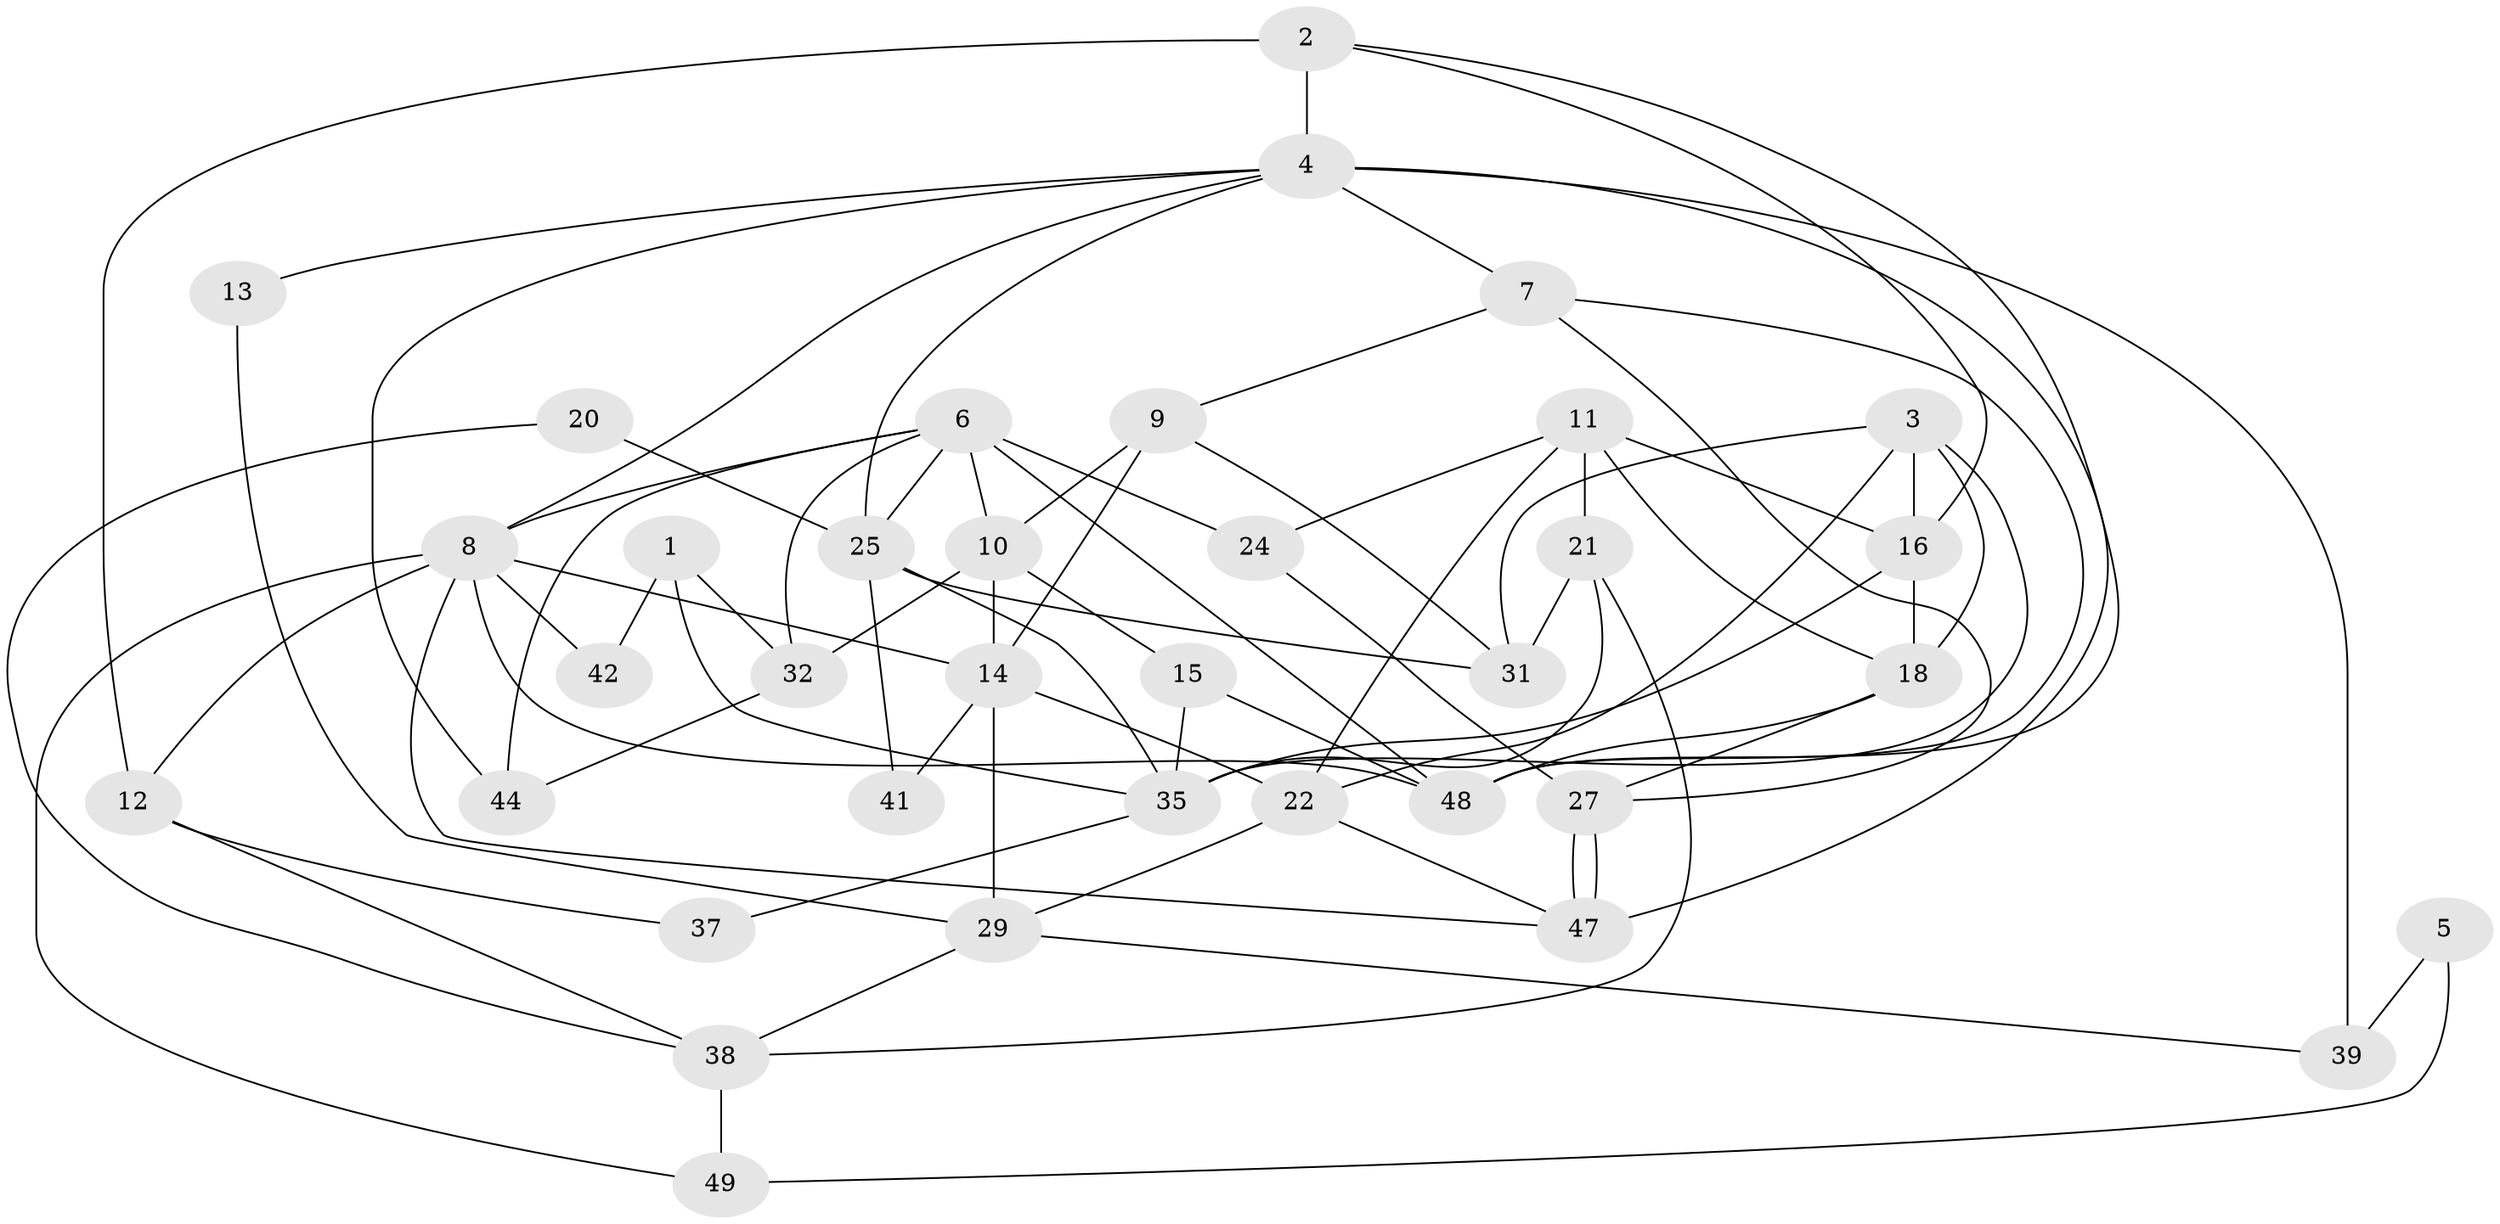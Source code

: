 // Generated by graph-tools (version 1.1) at 2025/52/02/27/25 19:52:04]
// undirected, 36 vertices, 78 edges
graph export_dot {
graph [start="1"]
  node [color=gray90,style=filled];
  1;
  2 [super="+19"];
  3 [super="+30"];
  4 [super="+28"];
  5;
  6 [super="+40"];
  7 [super="+51"];
  8 [super="+46"];
  9 [super="+36"];
  10;
  11 [super="+17"];
  12;
  13;
  14 [super="+50"];
  15 [super="+26"];
  16;
  18 [super="+23"];
  20;
  21 [super="+34"];
  22;
  24;
  25 [super="+33"];
  27;
  29;
  31 [super="+45"];
  32;
  35;
  37;
  38 [super="+43"];
  39;
  41;
  42;
  44;
  47;
  48 [super="+52"];
  49;
  1 -- 35;
  1 -- 32;
  1 -- 42;
  2 -- 16;
  2 -- 4 [weight=2];
  2 -- 12;
  2 -- 48;
  3 -- 22;
  3 -- 35;
  3 -- 31;
  3 -- 16;
  3 -- 18;
  4 -- 8;
  4 -- 13;
  4 -- 44;
  4 -- 39;
  4 -- 7;
  4 -- 47;
  4 -- 25;
  5 -- 39;
  5 -- 49;
  6 -- 24;
  6 -- 10;
  6 -- 44;
  6 -- 32;
  6 -- 48;
  6 -- 8;
  6 -- 25;
  7 -- 48;
  7 -- 9;
  7 -- 27;
  8 -- 48;
  8 -- 12;
  8 -- 42;
  8 -- 49;
  8 -- 14;
  8 -- 47;
  9 -- 14 [weight=2];
  9 -- 10;
  9 -- 31;
  10 -- 14;
  10 -- 15;
  10 -- 32;
  11 -- 16 [weight=2];
  11 -- 24 [weight=2];
  11 -- 21;
  11 -- 22;
  11 -- 18;
  12 -- 37;
  12 -- 38;
  13 -- 29;
  14 -- 29;
  14 -- 22;
  14 -- 41;
  15 -- 48;
  15 -- 35;
  16 -- 35;
  16 -- 18;
  18 -- 48 [weight=3];
  18 -- 27;
  20 -- 38;
  20 -- 25;
  21 -- 38;
  21 -- 35;
  21 -- 31;
  22 -- 29;
  22 -- 47;
  24 -- 27;
  25 -- 41;
  25 -- 35;
  25 -- 31;
  27 -- 47;
  27 -- 47;
  29 -- 39;
  29 -- 38;
  32 -- 44;
  35 -- 37;
  38 -- 49;
}
